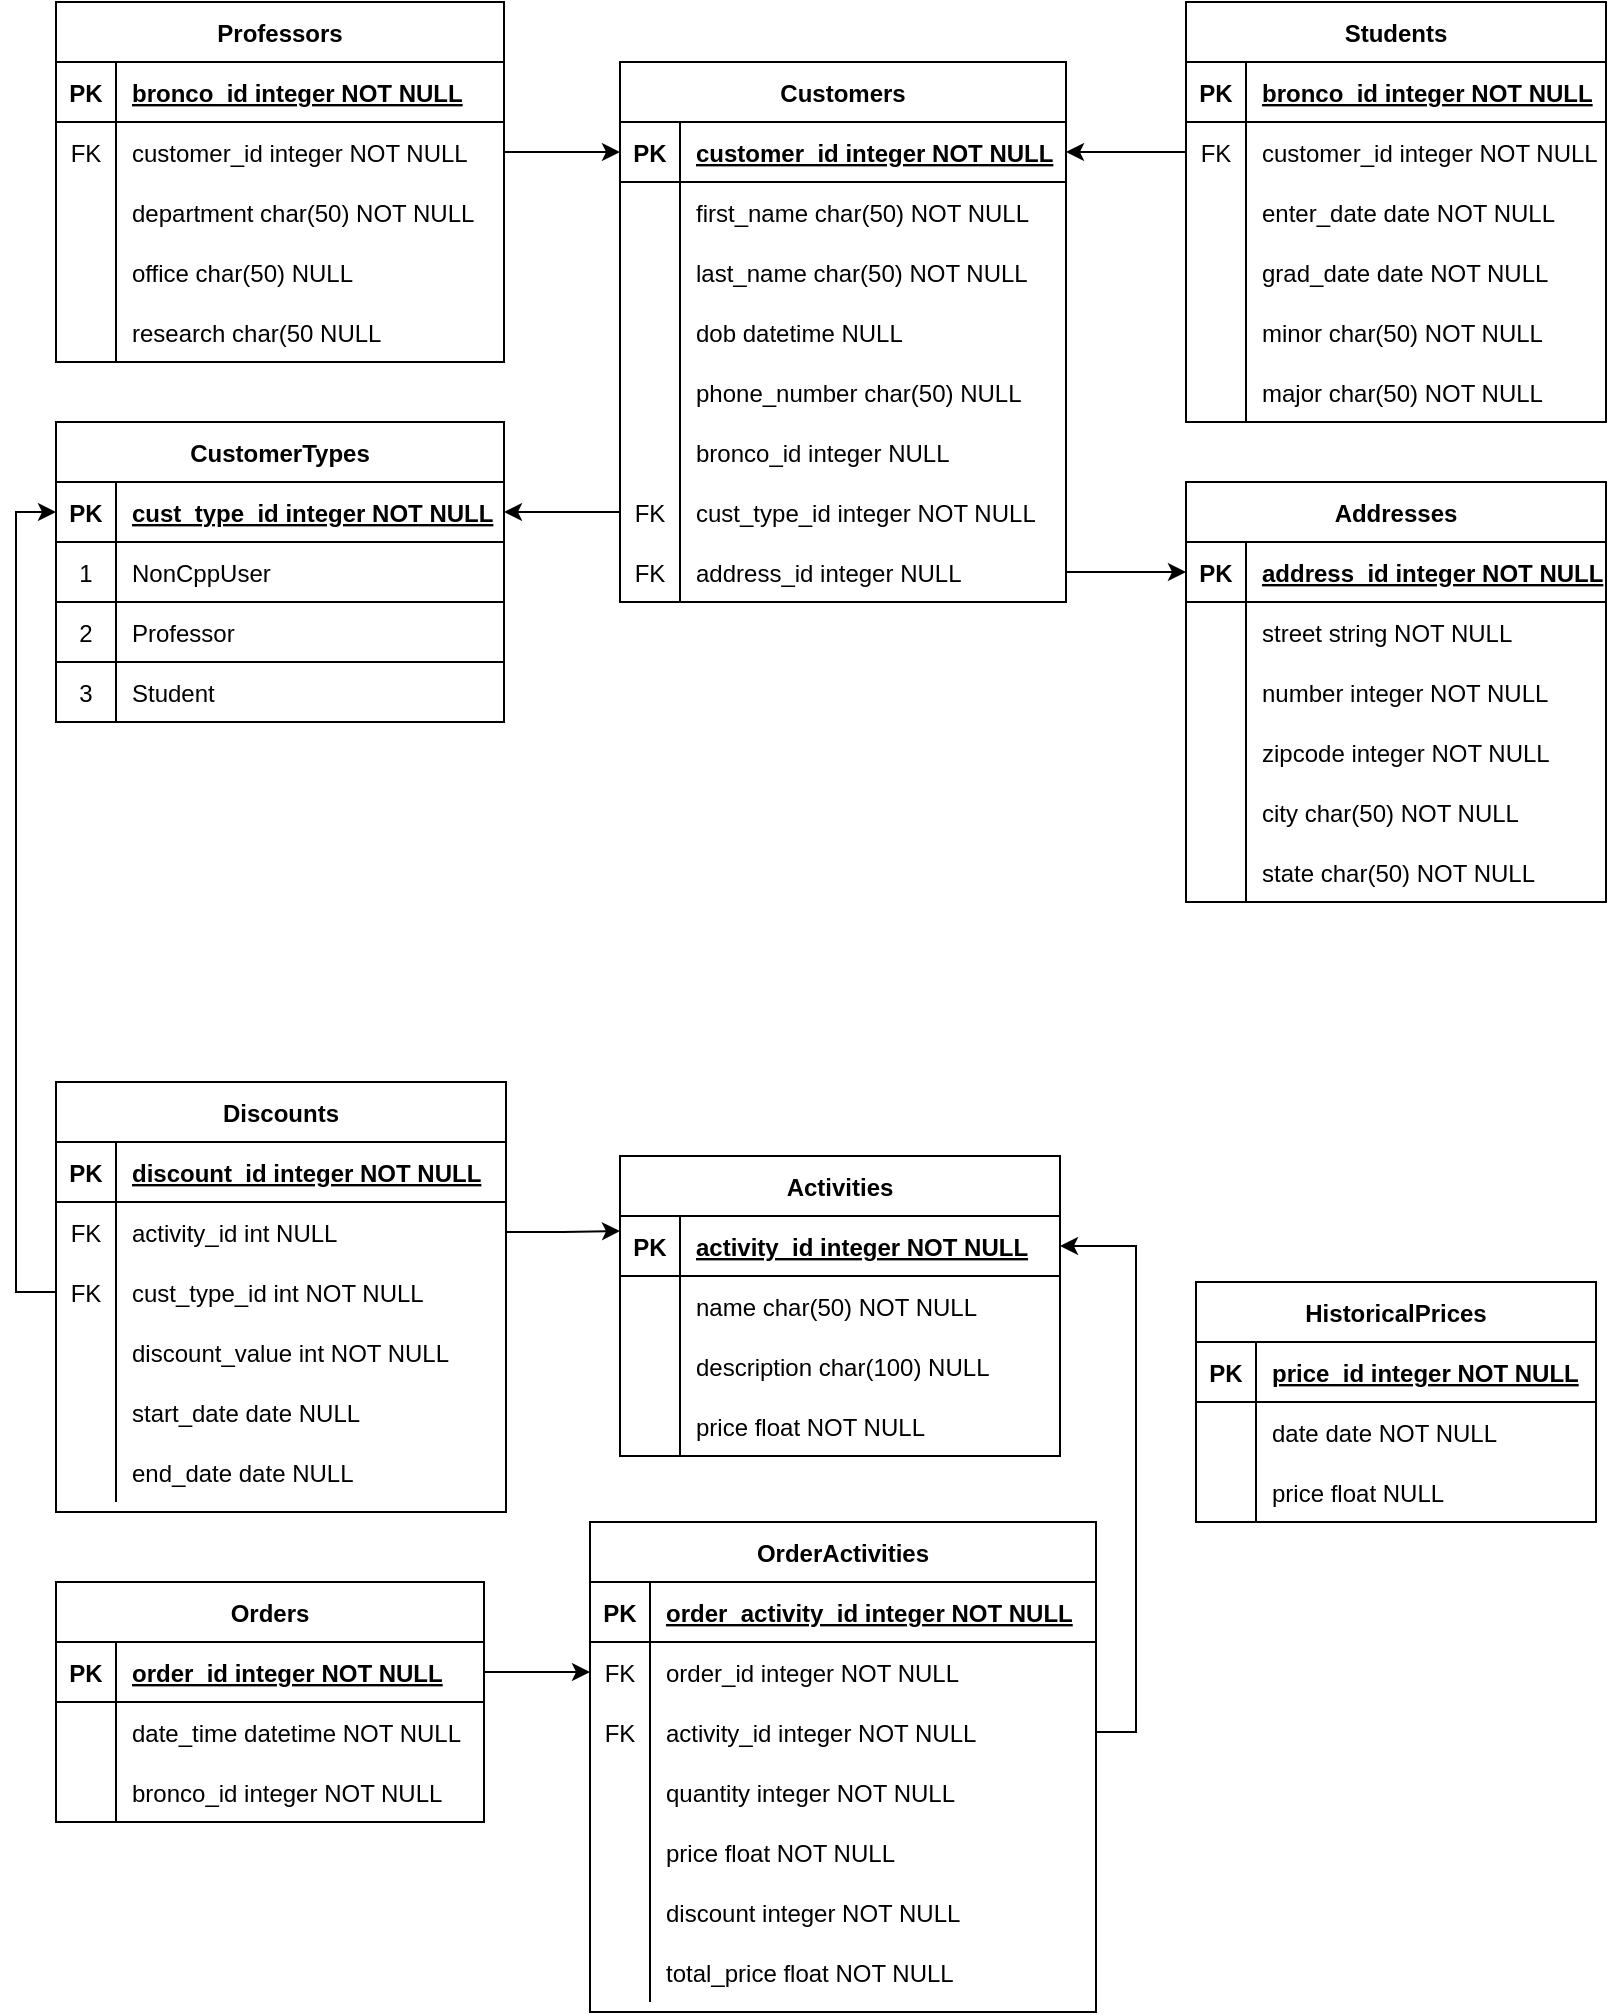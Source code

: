 <mxfile version="20.3.0" type="device"><diagram id="R2lEEEUBdFMjLlhIrx00" name="Page-1"><mxGraphModel dx="946" dy="620" grid="1" gridSize="10" guides="1" tooltips="1" connect="1" arrows="1" fold="1" page="1" pageScale="1" pageWidth="850" pageHeight="1100" math="0" shadow="0" extFonts="Permanent Marker^https://fonts.googleapis.com/css?family=Permanent+Marker"><root><mxCell id="0"/><mxCell id="1" parent="0"/><mxCell id="C-vyLk0tnHw3VtMMgP7b-13" value="CustomerTypes" style="shape=table;startSize=30;container=1;collapsible=1;childLayout=tableLayout;fixedRows=1;rowLines=1;fontStyle=1;align=center;resizeLast=1;left=1;right=1;" parent="1" vertex="1"><mxGeometry x="35" y="230" width="224" height="150" as="geometry"/></mxCell><mxCell id="C-vyLk0tnHw3VtMMgP7b-14" value="" style="shape=partialRectangle;collapsible=0;dropTarget=0;pointerEvents=0;fillColor=none;points=[[0,0.5],[1,0.5]];portConstraint=eastwest;top=0;left=0;right=0;bottom=1;" parent="C-vyLk0tnHw3VtMMgP7b-13" vertex="1"><mxGeometry y="30" width="224" height="30" as="geometry"/></mxCell><mxCell id="C-vyLk0tnHw3VtMMgP7b-15" value="PK" style="shape=partialRectangle;overflow=hidden;connectable=0;fillColor=none;top=0;left=0;bottom=0;right=0;fontStyle=1;" parent="C-vyLk0tnHw3VtMMgP7b-14" vertex="1"><mxGeometry width="30" height="30" as="geometry"><mxRectangle width="30" height="30" as="alternateBounds"/></mxGeometry></mxCell><mxCell id="C-vyLk0tnHw3VtMMgP7b-16" value="cust_type_id integer NOT NULL " style="shape=partialRectangle;overflow=hidden;connectable=0;fillColor=none;top=0;left=0;bottom=0;right=0;align=left;spacingLeft=6;fontStyle=5;" parent="C-vyLk0tnHw3VtMMgP7b-14" vertex="1"><mxGeometry x="30" width="194" height="30" as="geometry"><mxRectangle width="194" height="30" as="alternateBounds"/></mxGeometry></mxCell><mxCell id="C-vyLk0tnHw3VtMMgP7b-17" value="" style="shape=partialRectangle;collapsible=0;dropTarget=0;pointerEvents=0;fillColor=none;points=[[0,0.5],[1,0.5]];portConstraint=eastwest;top=0;left=0;right=0;bottom=0;" parent="C-vyLk0tnHw3VtMMgP7b-13" vertex="1"><mxGeometry y="60" width="224" height="30" as="geometry"/></mxCell><mxCell id="C-vyLk0tnHw3VtMMgP7b-18" value="1" style="shape=partialRectangle;overflow=hidden;connectable=0;fillColor=none;top=0;left=0;bottom=0;right=0;" parent="C-vyLk0tnHw3VtMMgP7b-17" vertex="1"><mxGeometry width="30" height="30" as="geometry"><mxRectangle width="30" height="30" as="alternateBounds"/></mxGeometry></mxCell><mxCell id="C-vyLk0tnHw3VtMMgP7b-19" value="NonCppUser" style="shape=partialRectangle;overflow=hidden;connectable=0;fillColor=none;top=0;left=0;bottom=0;right=0;align=left;spacingLeft=6;" parent="C-vyLk0tnHw3VtMMgP7b-17" vertex="1"><mxGeometry x="30" width="194" height="30" as="geometry"><mxRectangle width="194" height="30" as="alternateBounds"/></mxGeometry></mxCell><mxCell id="C-vyLk0tnHw3VtMMgP7b-20" value="" style="shape=partialRectangle;collapsible=0;dropTarget=0;pointerEvents=0;fillColor=none;points=[[0,0.5],[1,0.5]];portConstraint=eastwest;top=0;left=0;right=0;bottom=0;" parent="C-vyLk0tnHw3VtMMgP7b-13" vertex="1"><mxGeometry y="90" width="224" height="30" as="geometry"/></mxCell><mxCell id="C-vyLk0tnHw3VtMMgP7b-21" value="2" style="shape=partialRectangle;overflow=hidden;connectable=0;fillColor=none;top=0;left=0;bottom=0;right=0;" parent="C-vyLk0tnHw3VtMMgP7b-20" vertex="1"><mxGeometry width="30" height="30" as="geometry"><mxRectangle width="30" height="30" as="alternateBounds"/></mxGeometry></mxCell><mxCell id="C-vyLk0tnHw3VtMMgP7b-22" value="Professor" style="shape=partialRectangle;overflow=hidden;connectable=0;fillColor=none;top=0;left=0;bottom=0;right=0;align=left;spacingLeft=6;" parent="C-vyLk0tnHw3VtMMgP7b-20" vertex="1"><mxGeometry x="30" width="194" height="30" as="geometry"><mxRectangle width="194" height="30" as="alternateBounds"/></mxGeometry></mxCell><mxCell id="w6bR_QU0ohZSLQ1YYZIe-123" value="" style="shape=tableRow;horizontal=0;startSize=0;swimlaneHead=0;swimlaneBody=0;fillColor=none;collapsible=0;dropTarget=0;points=[[0,0.5],[1,0.5]];portConstraint=eastwest;top=0;left=0;right=0;bottom=0;" parent="C-vyLk0tnHw3VtMMgP7b-13" vertex="1"><mxGeometry y="120" width="224" height="30" as="geometry"/></mxCell><mxCell id="w6bR_QU0ohZSLQ1YYZIe-124" value="3" style="shape=partialRectangle;connectable=0;fillColor=none;top=0;left=0;bottom=0;right=0;editable=1;overflow=hidden;" parent="w6bR_QU0ohZSLQ1YYZIe-123" vertex="1"><mxGeometry width="30" height="30" as="geometry"><mxRectangle width="30" height="30" as="alternateBounds"/></mxGeometry></mxCell><mxCell id="w6bR_QU0ohZSLQ1YYZIe-125" value="Student" style="shape=partialRectangle;connectable=0;fillColor=none;top=0;left=0;bottom=0;right=0;align=left;spacingLeft=6;overflow=hidden;" parent="w6bR_QU0ohZSLQ1YYZIe-123" vertex="1"><mxGeometry x="30" width="194" height="30" as="geometry"><mxRectangle width="194" height="30" as="alternateBounds"/></mxGeometry></mxCell><mxCell id="C-vyLk0tnHw3VtMMgP7b-2" value="Addresses" style="shape=table;startSize=30;container=1;collapsible=1;childLayout=tableLayout;fixedRows=1;rowLines=0;fontStyle=1;align=center;resizeLast=1;" parent="1" vertex="1"><mxGeometry x="600" y="260" width="210" height="210" as="geometry"/></mxCell><mxCell id="C-vyLk0tnHw3VtMMgP7b-3" value="" style="shape=partialRectangle;collapsible=0;dropTarget=0;pointerEvents=0;fillColor=none;points=[[0,0.5],[1,0.5]];portConstraint=eastwest;top=0;left=0;right=0;bottom=1;" parent="C-vyLk0tnHw3VtMMgP7b-2" vertex="1"><mxGeometry y="30" width="210" height="30" as="geometry"/></mxCell><mxCell id="C-vyLk0tnHw3VtMMgP7b-4" value="PK" style="shape=partialRectangle;overflow=hidden;connectable=0;fillColor=none;top=0;left=0;bottom=0;right=0;fontStyle=1;" parent="C-vyLk0tnHw3VtMMgP7b-3" vertex="1"><mxGeometry width="30" height="30" as="geometry"><mxRectangle width="30" height="30" as="alternateBounds"/></mxGeometry></mxCell><mxCell id="C-vyLk0tnHw3VtMMgP7b-5" value="address_id integer NOT NULL " style="shape=partialRectangle;overflow=hidden;connectable=0;fillColor=none;top=0;left=0;bottom=0;right=0;align=left;spacingLeft=6;fontStyle=5;" parent="C-vyLk0tnHw3VtMMgP7b-3" vertex="1"><mxGeometry x="30" width="180" height="30" as="geometry"><mxRectangle width="180" height="30" as="alternateBounds"/></mxGeometry></mxCell><mxCell id="C-vyLk0tnHw3VtMMgP7b-6" value="" style="shape=partialRectangle;collapsible=0;dropTarget=0;pointerEvents=0;fillColor=none;points=[[0,0.5],[1,0.5]];portConstraint=eastwest;top=0;left=0;right=0;bottom=0;" parent="C-vyLk0tnHw3VtMMgP7b-2" vertex="1"><mxGeometry y="60" width="210" height="30" as="geometry"/></mxCell><mxCell id="C-vyLk0tnHw3VtMMgP7b-7" value="" style="shape=partialRectangle;overflow=hidden;connectable=0;fillColor=none;top=0;left=0;bottom=0;right=0;" parent="C-vyLk0tnHw3VtMMgP7b-6" vertex="1"><mxGeometry width="30" height="30" as="geometry"><mxRectangle width="30" height="30" as="alternateBounds"/></mxGeometry></mxCell><mxCell id="C-vyLk0tnHw3VtMMgP7b-8" value="street string NOT NULL" style="shape=partialRectangle;overflow=hidden;connectable=0;fillColor=none;top=0;left=0;bottom=0;right=0;align=left;spacingLeft=6;" parent="C-vyLk0tnHw3VtMMgP7b-6" vertex="1"><mxGeometry x="30" width="180" height="30" as="geometry"><mxRectangle width="180" height="30" as="alternateBounds"/></mxGeometry></mxCell><mxCell id="C-vyLk0tnHw3VtMMgP7b-9" value="" style="shape=partialRectangle;collapsible=0;dropTarget=0;pointerEvents=0;fillColor=none;points=[[0,0.5],[1,0.5]];portConstraint=eastwest;top=0;left=0;right=0;bottom=0;" parent="C-vyLk0tnHw3VtMMgP7b-2" vertex="1"><mxGeometry y="90" width="210" height="30" as="geometry"/></mxCell><mxCell id="C-vyLk0tnHw3VtMMgP7b-10" value="" style="shape=partialRectangle;overflow=hidden;connectable=0;fillColor=none;top=0;left=0;bottom=0;right=0;" parent="C-vyLk0tnHw3VtMMgP7b-9" vertex="1"><mxGeometry width="30" height="30" as="geometry"><mxRectangle width="30" height="30" as="alternateBounds"/></mxGeometry></mxCell><mxCell id="C-vyLk0tnHw3VtMMgP7b-11" value="number integer NOT NULL" style="shape=partialRectangle;overflow=hidden;connectable=0;fillColor=none;top=0;left=0;bottom=0;right=0;align=left;spacingLeft=6;" parent="C-vyLk0tnHw3VtMMgP7b-9" vertex="1"><mxGeometry x="30" width="180" height="30" as="geometry"><mxRectangle width="180" height="30" as="alternateBounds"/></mxGeometry></mxCell><mxCell id="w6bR_QU0ohZSLQ1YYZIe-129" value="" style="shape=tableRow;horizontal=0;startSize=0;swimlaneHead=0;swimlaneBody=0;fillColor=none;collapsible=0;dropTarget=0;points=[[0,0.5],[1,0.5]];portConstraint=eastwest;top=0;left=0;right=0;bottom=0;" parent="C-vyLk0tnHw3VtMMgP7b-2" vertex="1"><mxGeometry y="120" width="210" height="30" as="geometry"/></mxCell><mxCell id="w6bR_QU0ohZSLQ1YYZIe-130" value="" style="shape=partialRectangle;connectable=0;fillColor=none;top=0;left=0;bottom=0;right=0;editable=1;overflow=hidden;" parent="w6bR_QU0ohZSLQ1YYZIe-129" vertex="1"><mxGeometry width="30" height="30" as="geometry"><mxRectangle width="30" height="30" as="alternateBounds"/></mxGeometry></mxCell><mxCell id="w6bR_QU0ohZSLQ1YYZIe-131" value="zipcode integer NOT NULL" style="shape=partialRectangle;connectable=0;fillColor=none;top=0;left=0;bottom=0;right=0;align=left;spacingLeft=6;overflow=hidden;" parent="w6bR_QU0ohZSLQ1YYZIe-129" vertex="1"><mxGeometry x="30" width="180" height="30" as="geometry"><mxRectangle width="180" height="30" as="alternateBounds"/></mxGeometry></mxCell><mxCell id="w6bR_QU0ohZSLQ1YYZIe-132" value="" style="shape=tableRow;horizontal=0;startSize=0;swimlaneHead=0;swimlaneBody=0;fillColor=none;collapsible=0;dropTarget=0;points=[[0,0.5],[1,0.5]];portConstraint=eastwest;top=0;left=0;right=0;bottom=0;" parent="C-vyLk0tnHw3VtMMgP7b-2" vertex="1"><mxGeometry y="150" width="210" height="30" as="geometry"/></mxCell><mxCell id="w6bR_QU0ohZSLQ1YYZIe-133" value="" style="shape=partialRectangle;connectable=0;fillColor=none;top=0;left=0;bottom=0;right=0;editable=1;overflow=hidden;" parent="w6bR_QU0ohZSLQ1YYZIe-132" vertex="1"><mxGeometry width="30" height="30" as="geometry"><mxRectangle width="30" height="30" as="alternateBounds"/></mxGeometry></mxCell><mxCell id="w6bR_QU0ohZSLQ1YYZIe-134" value="city char(50) NOT NULL" style="shape=partialRectangle;connectable=0;fillColor=none;top=0;left=0;bottom=0;right=0;align=left;spacingLeft=6;overflow=hidden;" parent="w6bR_QU0ohZSLQ1YYZIe-132" vertex="1"><mxGeometry x="30" width="180" height="30" as="geometry"><mxRectangle width="180" height="30" as="alternateBounds"/></mxGeometry></mxCell><mxCell id="w6bR_QU0ohZSLQ1YYZIe-135" value="" style="shape=tableRow;horizontal=0;startSize=0;swimlaneHead=0;swimlaneBody=0;fillColor=none;collapsible=0;dropTarget=0;points=[[0,0.5],[1,0.5]];portConstraint=eastwest;top=0;left=0;right=0;bottom=0;" parent="C-vyLk0tnHw3VtMMgP7b-2" vertex="1"><mxGeometry y="180" width="210" height="30" as="geometry"/></mxCell><mxCell id="w6bR_QU0ohZSLQ1YYZIe-136" value="" style="shape=partialRectangle;connectable=0;fillColor=none;top=0;left=0;bottom=0;right=0;editable=1;overflow=hidden;" parent="w6bR_QU0ohZSLQ1YYZIe-135" vertex="1"><mxGeometry width="30" height="30" as="geometry"><mxRectangle width="30" height="30" as="alternateBounds"/></mxGeometry></mxCell><mxCell id="w6bR_QU0ohZSLQ1YYZIe-137" value="state char(50) NOT NULL" style="shape=partialRectangle;connectable=0;fillColor=none;top=0;left=0;bottom=0;right=0;align=left;spacingLeft=6;overflow=hidden;" parent="w6bR_QU0ohZSLQ1YYZIe-135" vertex="1"><mxGeometry x="30" width="180" height="30" as="geometry"><mxRectangle width="180" height="30" as="alternateBounds"/></mxGeometry></mxCell><mxCell id="w6bR_QU0ohZSLQ1YYZIe-100" value="Professors" style="shape=table;startSize=30;container=1;collapsible=1;childLayout=tableLayout;fixedRows=1;rowLines=0;fontStyle=1;align=center;resizeLast=1;" parent="1" vertex="1"><mxGeometry x="35" y="20" width="224" height="180" as="geometry"/></mxCell><mxCell id="w6bR_QU0ohZSLQ1YYZIe-101" value="" style="shape=partialRectangle;collapsible=0;dropTarget=0;pointerEvents=0;fillColor=none;points=[[0,0.5],[1,0.5]];portConstraint=eastwest;top=0;left=0;right=0;bottom=1;" parent="w6bR_QU0ohZSLQ1YYZIe-100" vertex="1"><mxGeometry y="30" width="224" height="30" as="geometry"/></mxCell><mxCell id="w6bR_QU0ohZSLQ1YYZIe-102" value="PK" style="shape=partialRectangle;overflow=hidden;connectable=0;fillColor=none;top=0;left=0;bottom=0;right=0;fontStyle=1;" parent="w6bR_QU0ohZSLQ1YYZIe-101" vertex="1"><mxGeometry width="30" height="30" as="geometry"><mxRectangle width="30" height="30" as="alternateBounds"/></mxGeometry></mxCell><mxCell id="w6bR_QU0ohZSLQ1YYZIe-103" value="bronco_id integer NOT NULL " style="shape=partialRectangle;overflow=hidden;connectable=0;fillColor=none;top=0;left=0;bottom=0;right=0;align=left;spacingLeft=6;fontStyle=5;" parent="w6bR_QU0ohZSLQ1YYZIe-101" vertex="1"><mxGeometry x="30" width="194" height="30" as="geometry"><mxRectangle width="194" height="30" as="alternateBounds"/></mxGeometry></mxCell><mxCell id="w6bR_QU0ohZSLQ1YYZIe-148" value="" style="shape=tableRow;horizontal=0;startSize=0;swimlaneHead=0;swimlaneBody=0;fillColor=none;collapsible=0;dropTarget=0;points=[[0,0.5],[1,0.5]];portConstraint=eastwest;top=0;left=0;right=0;bottom=0;" parent="w6bR_QU0ohZSLQ1YYZIe-100" vertex="1"><mxGeometry y="60" width="224" height="30" as="geometry"/></mxCell><mxCell id="w6bR_QU0ohZSLQ1YYZIe-149" value="FK" style="shape=partialRectangle;connectable=0;fillColor=none;top=0;left=0;bottom=0;right=0;editable=1;overflow=hidden;" parent="w6bR_QU0ohZSLQ1YYZIe-148" vertex="1"><mxGeometry width="30" height="30" as="geometry"><mxRectangle width="30" height="30" as="alternateBounds"/></mxGeometry></mxCell><mxCell id="w6bR_QU0ohZSLQ1YYZIe-150" value="customer_id integer NOT NULL" style="shape=partialRectangle;connectable=0;fillColor=none;top=0;left=0;bottom=0;right=0;align=left;spacingLeft=6;overflow=hidden;" parent="w6bR_QU0ohZSLQ1YYZIe-148" vertex="1"><mxGeometry x="30" width="194" height="30" as="geometry"><mxRectangle width="194" height="30" as="alternateBounds"/></mxGeometry></mxCell><mxCell id="w6bR_QU0ohZSLQ1YYZIe-257" value="" style="shape=tableRow;horizontal=0;startSize=0;swimlaneHead=0;swimlaneBody=0;fillColor=none;collapsible=0;dropTarget=0;points=[[0,0.5],[1,0.5]];portConstraint=eastwest;top=0;left=0;right=0;bottom=0;" parent="w6bR_QU0ohZSLQ1YYZIe-100" vertex="1"><mxGeometry y="90" width="224" height="30" as="geometry"/></mxCell><mxCell id="w6bR_QU0ohZSLQ1YYZIe-258" value="" style="shape=partialRectangle;connectable=0;fillColor=none;top=0;left=0;bottom=0;right=0;editable=1;overflow=hidden;" parent="w6bR_QU0ohZSLQ1YYZIe-257" vertex="1"><mxGeometry width="30" height="30" as="geometry"><mxRectangle width="30" height="30" as="alternateBounds"/></mxGeometry></mxCell><mxCell id="w6bR_QU0ohZSLQ1YYZIe-259" value="department char(50) NOT NULL" style="shape=partialRectangle;connectable=0;fillColor=none;top=0;left=0;bottom=0;right=0;align=left;spacingLeft=6;overflow=hidden;" parent="w6bR_QU0ohZSLQ1YYZIe-257" vertex="1"><mxGeometry x="30" width="194" height="30" as="geometry"><mxRectangle width="194" height="30" as="alternateBounds"/></mxGeometry></mxCell><mxCell id="w6bR_QU0ohZSLQ1YYZIe-107" value="" style="shape=partialRectangle;collapsible=0;dropTarget=0;pointerEvents=0;fillColor=none;points=[[0,0.5],[1,0.5]];portConstraint=eastwest;top=0;left=0;right=0;bottom=0;" parent="w6bR_QU0ohZSLQ1YYZIe-100" vertex="1"><mxGeometry y="120" width="224" height="30" as="geometry"/></mxCell><mxCell id="w6bR_QU0ohZSLQ1YYZIe-108" value="" style="shape=partialRectangle;overflow=hidden;connectable=0;fillColor=none;top=0;left=0;bottom=0;right=0;" parent="w6bR_QU0ohZSLQ1YYZIe-107" vertex="1"><mxGeometry width="30" height="30" as="geometry"><mxRectangle width="30" height="30" as="alternateBounds"/></mxGeometry></mxCell><mxCell id="w6bR_QU0ohZSLQ1YYZIe-109" value="office char(50) NULL" style="shape=partialRectangle;overflow=hidden;connectable=0;fillColor=none;top=0;left=0;bottom=0;right=0;align=left;spacingLeft=6;" parent="w6bR_QU0ohZSLQ1YYZIe-107" vertex="1"><mxGeometry x="30" width="194" height="30" as="geometry"><mxRectangle width="194" height="30" as="alternateBounds"/></mxGeometry></mxCell><mxCell id="w6bR_QU0ohZSLQ1YYZIe-139" value="" style="shape=tableRow;horizontal=0;startSize=0;swimlaneHead=0;swimlaneBody=0;fillColor=none;collapsible=0;dropTarget=0;points=[[0,0.5],[1,0.5]];portConstraint=eastwest;top=0;left=0;right=0;bottom=0;" parent="w6bR_QU0ohZSLQ1YYZIe-100" vertex="1"><mxGeometry y="150" width="224" height="30" as="geometry"/></mxCell><mxCell id="w6bR_QU0ohZSLQ1YYZIe-140" value="" style="shape=partialRectangle;connectable=0;fillColor=none;top=0;left=0;bottom=0;right=0;editable=1;overflow=hidden;" parent="w6bR_QU0ohZSLQ1YYZIe-139" vertex="1"><mxGeometry width="30" height="30" as="geometry"><mxRectangle width="30" height="30" as="alternateBounds"/></mxGeometry></mxCell><mxCell id="w6bR_QU0ohZSLQ1YYZIe-141" value="research char(50 NULL" style="shape=partialRectangle;connectable=0;fillColor=none;top=0;left=0;bottom=0;right=0;align=left;spacingLeft=6;overflow=hidden;" parent="w6bR_QU0ohZSLQ1YYZIe-139" vertex="1"><mxGeometry x="30" width="194" height="30" as="geometry"><mxRectangle width="194" height="30" as="alternateBounds"/></mxGeometry></mxCell><mxCell id="w6bR_QU0ohZSLQ1YYZIe-48" value="Students" style="shape=table;startSize=30;container=1;collapsible=1;childLayout=tableLayout;fixedRows=1;rowLines=0;fontStyle=1;align=center;resizeLast=1;" parent="1" vertex="1"><mxGeometry x="600" y="20" width="210" height="210" as="geometry"/></mxCell><mxCell id="w6bR_QU0ohZSLQ1YYZIe-49" value="" style="shape=partialRectangle;collapsible=0;dropTarget=0;pointerEvents=0;fillColor=none;points=[[0,0.5],[1,0.5]];portConstraint=eastwest;top=0;left=0;right=0;bottom=1;" parent="w6bR_QU0ohZSLQ1YYZIe-48" vertex="1"><mxGeometry y="30" width="210" height="30" as="geometry"/></mxCell><mxCell id="w6bR_QU0ohZSLQ1YYZIe-50" value="PK" style="shape=partialRectangle;overflow=hidden;connectable=0;fillColor=none;top=0;left=0;bottom=0;right=0;fontStyle=1;" parent="w6bR_QU0ohZSLQ1YYZIe-49" vertex="1"><mxGeometry width="30" height="30" as="geometry"><mxRectangle width="30" height="30" as="alternateBounds"/></mxGeometry></mxCell><mxCell id="w6bR_QU0ohZSLQ1YYZIe-51" value="bronco_id integer NOT NULL " style="shape=partialRectangle;overflow=hidden;connectable=0;fillColor=none;top=0;left=0;bottom=0;right=0;align=left;spacingLeft=6;fontStyle=5;" parent="w6bR_QU0ohZSLQ1YYZIe-49" vertex="1"><mxGeometry x="30" width="180" height="30" as="geometry"><mxRectangle width="180" height="30" as="alternateBounds"/></mxGeometry></mxCell><mxCell id="w6bR_QU0ohZSLQ1YYZIe-151" value="" style="shape=tableRow;horizontal=0;startSize=0;swimlaneHead=0;swimlaneBody=0;fillColor=none;collapsible=0;dropTarget=0;points=[[0,0.5],[1,0.5]];portConstraint=eastwest;top=0;left=0;right=0;bottom=0;" parent="w6bR_QU0ohZSLQ1YYZIe-48" vertex="1"><mxGeometry y="60" width="210" height="30" as="geometry"/></mxCell><mxCell id="w6bR_QU0ohZSLQ1YYZIe-152" value="FK" style="shape=partialRectangle;connectable=0;fillColor=none;top=0;left=0;bottom=0;right=0;editable=1;overflow=hidden;" parent="w6bR_QU0ohZSLQ1YYZIe-151" vertex="1"><mxGeometry width="30" height="30" as="geometry"><mxRectangle width="30" height="30" as="alternateBounds"/></mxGeometry></mxCell><mxCell id="w6bR_QU0ohZSLQ1YYZIe-153" value="customer_id integer NOT NULL" style="shape=partialRectangle;connectable=0;fillColor=none;top=0;left=0;bottom=0;right=0;align=left;spacingLeft=6;overflow=hidden;" parent="w6bR_QU0ohZSLQ1YYZIe-151" vertex="1"><mxGeometry x="30" width="180" height="30" as="geometry"><mxRectangle width="180" height="30" as="alternateBounds"/></mxGeometry></mxCell><mxCell id="w6bR_QU0ohZSLQ1YYZIe-52" value="" style="shape=partialRectangle;collapsible=0;dropTarget=0;pointerEvents=0;fillColor=none;points=[[0,0.5],[1,0.5]];portConstraint=eastwest;top=0;left=0;right=0;bottom=0;" parent="w6bR_QU0ohZSLQ1YYZIe-48" vertex="1"><mxGeometry y="90" width="210" height="30" as="geometry"/></mxCell><mxCell id="w6bR_QU0ohZSLQ1YYZIe-53" value="" style="shape=partialRectangle;overflow=hidden;connectable=0;fillColor=none;top=0;left=0;bottom=0;right=0;" parent="w6bR_QU0ohZSLQ1YYZIe-52" vertex="1"><mxGeometry width="30" height="30" as="geometry"><mxRectangle width="30" height="30" as="alternateBounds"/></mxGeometry></mxCell><mxCell id="w6bR_QU0ohZSLQ1YYZIe-54" value="enter_date date NOT NULL" style="shape=partialRectangle;overflow=hidden;connectable=0;fillColor=none;top=0;left=0;bottom=0;right=0;align=left;spacingLeft=6;" parent="w6bR_QU0ohZSLQ1YYZIe-52" vertex="1"><mxGeometry x="30" width="180" height="30" as="geometry"><mxRectangle width="180" height="30" as="alternateBounds"/></mxGeometry></mxCell><mxCell id="w6bR_QU0ohZSLQ1YYZIe-55" value="" style="shape=partialRectangle;collapsible=0;dropTarget=0;pointerEvents=0;fillColor=none;points=[[0,0.5],[1,0.5]];portConstraint=eastwest;top=0;left=0;right=0;bottom=0;" parent="w6bR_QU0ohZSLQ1YYZIe-48" vertex="1"><mxGeometry y="120" width="210" height="30" as="geometry"/></mxCell><mxCell id="w6bR_QU0ohZSLQ1YYZIe-56" value="" style="shape=partialRectangle;overflow=hidden;connectable=0;fillColor=none;top=0;left=0;bottom=0;right=0;" parent="w6bR_QU0ohZSLQ1YYZIe-55" vertex="1"><mxGeometry width="30" height="30" as="geometry"><mxRectangle width="30" height="30" as="alternateBounds"/></mxGeometry></mxCell><mxCell id="w6bR_QU0ohZSLQ1YYZIe-57" value="grad_date date NOT NULL" style="shape=partialRectangle;overflow=hidden;connectable=0;fillColor=none;top=0;left=0;bottom=0;right=0;align=left;spacingLeft=6;" parent="w6bR_QU0ohZSLQ1YYZIe-55" vertex="1"><mxGeometry x="30" width="180" height="30" as="geometry"><mxRectangle width="180" height="30" as="alternateBounds"/></mxGeometry></mxCell><mxCell id="w6bR_QU0ohZSLQ1YYZIe-142" value="" style="shape=tableRow;horizontal=0;startSize=0;swimlaneHead=0;swimlaneBody=0;fillColor=none;collapsible=0;dropTarget=0;points=[[0,0.5],[1,0.5]];portConstraint=eastwest;top=0;left=0;right=0;bottom=0;" parent="w6bR_QU0ohZSLQ1YYZIe-48" vertex="1"><mxGeometry y="150" width="210" height="30" as="geometry"/></mxCell><mxCell id="w6bR_QU0ohZSLQ1YYZIe-143" value="" style="shape=partialRectangle;connectable=0;fillColor=none;top=0;left=0;bottom=0;right=0;editable=1;overflow=hidden;" parent="w6bR_QU0ohZSLQ1YYZIe-142" vertex="1"><mxGeometry width="30" height="30" as="geometry"><mxRectangle width="30" height="30" as="alternateBounds"/></mxGeometry></mxCell><mxCell id="w6bR_QU0ohZSLQ1YYZIe-144" value="minor char(50) NOT NULL" style="shape=partialRectangle;connectable=0;fillColor=none;top=0;left=0;bottom=0;right=0;align=left;spacingLeft=6;overflow=hidden;" parent="w6bR_QU0ohZSLQ1YYZIe-142" vertex="1"><mxGeometry x="30" width="180" height="30" as="geometry"><mxRectangle width="180" height="30" as="alternateBounds"/></mxGeometry></mxCell><mxCell id="w6bR_QU0ohZSLQ1YYZIe-145" value="" style="shape=tableRow;horizontal=0;startSize=0;swimlaneHead=0;swimlaneBody=0;fillColor=none;collapsible=0;dropTarget=0;points=[[0,0.5],[1,0.5]];portConstraint=eastwest;top=0;left=0;right=0;bottom=0;" parent="w6bR_QU0ohZSLQ1YYZIe-48" vertex="1"><mxGeometry y="180" width="210" height="30" as="geometry"/></mxCell><mxCell id="w6bR_QU0ohZSLQ1YYZIe-146" value="" style="shape=partialRectangle;connectable=0;fillColor=none;top=0;left=0;bottom=0;right=0;editable=1;overflow=hidden;" parent="w6bR_QU0ohZSLQ1YYZIe-145" vertex="1"><mxGeometry width="30" height="30" as="geometry"><mxRectangle width="30" height="30" as="alternateBounds"/></mxGeometry></mxCell><mxCell id="w6bR_QU0ohZSLQ1YYZIe-147" value="major char(50) NOT NULL" style="shape=partialRectangle;connectable=0;fillColor=none;top=0;left=0;bottom=0;right=0;align=left;spacingLeft=6;overflow=hidden;" parent="w6bR_QU0ohZSLQ1YYZIe-145" vertex="1"><mxGeometry x="30" width="180" height="30" as="geometry"><mxRectangle width="180" height="30" as="alternateBounds"/></mxGeometry></mxCell><mxCell id="C-vyLk0tnHw3VtMMgP7b-23" value="Customers" style="shape=table;startSize=30;container=1;collapsible=1;childLayout=tableLayout;fixedRows=1;rowLines=0;fontStyle=1;align=center;resizeLast=1;swimlaneLine=1;horizontal=1;strokeColor=default;" parent="1" vertex="1"><mxGeometry x="317" y="50" width="223" height="270" as="geometry"/></mxCell><mxCell id="C-vyLk0tnHw3VtMMgP7b-24" value="" style="shape=partialRectangle;collapsible=0;dropTarget=0;pointerEvents=0;fillColor=none;points=[[0,0.5],[1,0.5]];portConstraint=eastwest;top=0;left=0;right=0;bottom=1;" parent="C-vyLk0tnHw3VtMMgP7b-23" vertex="1"><mxGeometry y="30" width="223" height="30" as="geometry"/></mxCell><mxCell id="C-vyLk0tnHw3VtMMgP7b-25" value="PK" style="shape=partialRectangle;overflow=hidden;connectable=0;fillColor=none;top=0;left=0;bottom=0;right=0;fontStyle=1;" parent="C-vyLk0tnHw3VtMMgP7b-24" vertex="1"><mxGeometry width="30" height="30" as="geometry"><mxRectangle width="30" height="30" as="alternateBounds"/></mxGeometry></mxCell><mxCell id="C-vyLk0tnHw3VtMMgP7b-26" value="customer_id integer NOT NULL " style="shape=partialRectangle;overflow=hidden;connectable=0;fillColor=none;top=0;left=0;bottom=0;right=0;align=left;spacingLeft=6;fontStyle=5;" parent="C-vyLk0tnHw3VtMMgP7b-24" vertex="1"><mxGeometry x="30" width="193" height="30" as="geometry"><mxRectangle width="193" height="30" as="alternateBounds"/></mxGeometry></mxCell><mxCell id="C-vyLk0tnHw3VtMMgP7b-27" value="" style="shape=partialRectangle;collapsible=0;dropTarget=0;pointerEvents=0;fillColor=none;points=[[0,0.5],[1,0.5]];portConstraint=eastwest;top=0;left=0;right=0;bottom=0;" parent="C-vyLk0tnHw3VtMMgP7b-23" vertex="1"><mxGeometry y="60" width="223" height="30" as="geometry"/></mxCell><mxCell id="C-vyLk0tnHw3VtMMgP7b-28" value="" style="shape=partialRectangle;overflow=hidden;connectable=0;fillColor=none;top=0;left=0;bottom=0;right=0;" parent="C-vyLk0tnHw3VtMMgP7b-27" vertex="1"><mxGeometry width="30" height="30" as="geometry"><mxRectangle width="30" height="30" as="alternateBounds"/></mxGeometry></mxCell><mxCell id="C-vyLk0tnHw3VtMMgP7b-29" value="first_name char(50) NOT NULL" style="shape=partialRectangle;overflow=hidden;connectable=0;fillColor=none;top=0;left=0;bottom=0;right=0;align=left;spacingLeft=6;" parent="C-vyLk0tnHw3VtMMgP7b-27" vertex="1"><mxGeometry x="30" width="193" height="30" as="geometry"><mxRectangle width="193" height="30" as="alternateBounds"/></mxGeometry></mxCell><mxCell id="w6bR_QU0ohZSLQ1YYZIe-154" value="" style="shape=tableRow;horizontal=0;startSize=0;swimlaneHead=0;swimlaneBody=0;fillColor=none;collapsible=0;dropTarget=0;points=[[0,0.5],[1,0.5]];portConstraint=eastwest;top=0;left=0;right=0;bottom=0;" parent="C-vyLk0tnHw3VtMMgP7b-23" vertex="1"><mxGeometry y="90" width="223" height="30" as="geometry"/></mxCell><mxCell id="w6bR_QU0ohZSLQ1YYZIe-155" value="" style="shape=partialRectangle;connectable=0;fillColor=none;top=0;left=0;bottom=0;right=0;editable=1;overflow=hidden;" parent="w6bR_QU0ohZSLQ1YYZIe-154" vertex="1"><mxGeometry width="30" height="30" as="geometry"><mxRectangle width="30" height="30" as="alternateBounds"/></mxGeometry></mxCell><mxCell id="w6bR_QU0ohZSLQ1YYZIe-156" value="last_name char(50) NOT NULL" style="shape=partialRectangle;connectable=0;fillColor=none;top=0;left=0;bottom=0;right=0;align=left;spacingLeft=6;overflow=hidden;" parent="w6bR_QU0ohZSLQ1YYZIe-154" vertex="1"><mxGeometry x="30" width="193" height="30" as="geometry"><mxRectangle width="193" height="30" as="alternateBounds"/></mxGeometry></mxCell><mxCell id="w6bR_QU0ohZSLQ1YYZIe-157" value="" style="shape=tableRow;horizontal=0;startSize=0;swimlaneHead=0;swimlaneBody=0;fillColor=none;collapsible=0;dropTarget=0;points=[[0,0.5],[1,0.5]];portConstraint=eastwest;top=0;left=0;right=0;bottom=0;" parent="C-vyLk0tnHw3VtMMgP7b-23" vertex="1"><mxGeometry y="120" width="223" height="30" as="geometry"/></mxCell><mxCell id="w6bR_QU0ohZSLQ1YYZIe-158" value="" style="shape=partialRectangle;connectable=0;fillColor=none;top=0;left=0;bottom=0;right=0;editable=1;overflow=hidden;" parent="w6bR_QU0ohZSLQ1YYZIe-157" vertex="1"><mxGeometry width="30" height="30" as="geometry"><mxRectangle width="30" height="30" as="alternateBounds"/></mxGeometry></mxCell><mxCell id="w6bR_QU0ohZSLQ1YYZIe-159" value="dob datetime NULL" style="shape=partialRectangle;connectable=0;fillColor=none;top=0;left=0;bottom=0;right=0;align=left;spacingLeft=6;overflow=hidden;" parent="w6bR_QU0ohZSLQ1YYZIe-157" vertex="1"><mxGeometry x="30" width="193" height="30" as="geometry"><mxRectangle width="193" height="30" as="alternateBounds"/></mxGeometry></mxCell><mxCell id="w6bR_QU0ohZSLQ1YYZIe-160" value="" style="shape=tableRow;horizontal=0;startSize=0;swimlaneHead=0;swimlaneBody=0;fillColor=none;collapsible=0;dropTarget=0;points=[[0,0.5],[1,0.5]];portConstraint=eastwest;top=0;left=0;right=0;bottom=0;" parent="C-vyLk0tnHw3VtMMgP7b-23" vertex="1"><mxGeometry y="150" width="223" height="30" as="geometry"/></mxCell><mxCell id="w6bR_QU0ohZSLQ1YYZIe-161" value="" style="shape=partialRectangle;connectable=0;fillColor=none;top=0;left=0;bottom=0;right=0;editable=1;overflow=hidden;" parent="w6bR_QU0ohZSLQ1YYZIe-160" vertex="1"><mxGeometry width="30" height="30" as="geometry"><mxRectangle width="30" height="30" as="alternateBounds"/></mxGeometry></mxCell><mxCell id="w6bR_QU0ohZSLQ1YYZIe-162" value="phone_number char(50) NULL" style="shape=partialRectangle;connectable=0;fillColor=none;top=0;left=0;bottom=0;right=0;align=left;spacingLeft=6;overflow=hidden;" parent="w6bR_QU0ohZSLQ1YYZIe-160" vertex="1"><mxGeometry x="30" width="193" height="30" as="geometry"><mxRectangle width="193" height="30" as="alternateBounds"/></mxGeometry></mxCell><mxCell id="w6bR_QU0ohZSLQ1YYZIe-166" value="" style="shape=tableRow;horizontal=0;startSize=0;swimlaneHead=0;swimlaneBody=0;fillColor=none;collapsible=0;dropTarget=0;points=[[0,0.5],[1,0.5]];portConstraint=eastwest;top=0;left=0;right=0;bottom=0;" parent="C-vyLk0tnHw3VtMMgP7b-23" vertex="1"><mxGeometry y="180" width="223" height="30" as="geometry"/></mxCell><mxCell id="w6bR_QU0ohZSLQ1YYZIe-167" value="" style="shape=partialRectangle;connectable=0;fillColor=none;top=0;left=0;bottom=0;right=0;editable=1;overflow=hidden;" parent="w6bR_QU0ohZSLQ1YYZIe-166" vertex="1"><mxGeometry width="30" height="30" as="geometry"><mxRectangle width="30" height="30" as="alternateBounds"/></mxGeometry></mxCell><mxCell id="w6bR_QU0ohZSLQ1YYZIe-168" value="bronco_id integer NULL" style="shape=partialRectangle;connectable=0;fillColor=none;top=0;left=0;bottom=0;right=0;align=left;spacingLeft=6;overflow=hidden;" parent="w6bR_QU0ohZSLQ1YYZIe-166" vertex="1"><mxGeometry x="30" width="193" height="30" as="geometry"><mxRectangle width="193" height="30" as="alternateBounds"/></mxGeometry></mxCell><mxCell id="w6bR_QU0ohZSLQ1YYZIe-169" value="" style="shape=tableRow;horizontal=0;startSize=0;swimlaneHead=0;swimlaneBody=0;fillColor=none;collapsible=0;dropTarget=0;points=[[0,0.5],[1,0.5]];portConstraint=eastwest;top=0;left=0;right=0;bottom=0;" parent="C-vyLk0tnHw3VtMMgP7b-23" vertex="1"><mxGeometry y="210" width="223" height="30" as="geometry"/></mxCell><mxCell id="w6bR_QU0ohZSLQ1YYZIe-170" value="FK" style="shape=partialRectangle;connectable=0;fillColor=none;top=0;left=0;bottom=0;right=0;editable=1;overflow=hidden;" parent="w6bR_QU0ohZSLQ1YYZIe-169" vertex="1"><mxGeometry width="30" height="30" as="geometry"><mxRectangle width="30" height="30" as="alternateBounds"/></mxGeometry></mxCell><mxCell id="w6bR_QU0ohZSLQ1YYZIe-171" value="cust_type_id integer NOT NULL" style="shape=partialRectangle;connectable=0;fillColor=none;top=0;left=0;bottom=0;right=0;align=left;spacingLeft=6;overflow=hidden;" parent="w6bR_QU0ohZSLQ1YYZIe-169" vertex="1"><mxGeometry x="30" width="193" height="30" as="geometry"><mxRectangle width="193" height="30" as="alternateBounds"/></mxGeometry></mxCell><mxCell id="w6bR_QU0ohZSLQ1YYZIe-163" value="" style="shape=tableRow;horizontal=0;startSize=0;swimlaneHead=0;swimlaneBody=0;fillColor=none;collapsible=0;dropTarget=0;points=[[0,0.5],[1,0.5]];portConstraint=eastwest;top=0;left=0;right=0;bottom=0;" parent="C-vyLk0tnHw3VtMMgP7b-23" vertex="1"><mxGeometry y="240" width="223" height="30" as="geometry"/></mxCell><mxCell id="w6bR_QU0ohZSLQ1YYZIe-164" value="FK" style="shape=partialRectangle;connectable=0;fillColor=none;top=0;left=0;bottom=0;right=0;editable=1;overflow=hidden;" parent="w6bR_QU0ohZSLQ1YYZIe-163" vertex="1"><mxGeometry width="30" height="30" as="geometry"><mxRectangle width="30" height="30" as="alternateBounds"/></mxGeometry></mxCell><mxCell id="w6bR_QU0ohZSLQ1YYZIe-165" value="address_id integer NULL" style="shape=partialRectangle;connectable=0;fillColor=none;top=0;left=0;bottom=0;right=0;align=left;spacingLeft=6;overflow=hidden;" parent="w6bR_QU0ohZSLQ1YYZIe-163" vertex="1"><mxGeometry x="30" width="193" height="30" as="geometry"><mxRectangle width="193" height="30" as="alternateBounds"/></mxGeometry></mxCell><mxCell id="w6bR_QU0ohZSLQ1YYZIe-172" value="Discounts" style="shape=table;startSize=30;container=1;collapsible=1;childLayout=tableLayout;fixedRows=1;rowLines=0;fontStyle=1;align=center;resizeLast=1;" parent="1" vertex="1"><mxGeometry x="35" y="560" width="225" height="215" as="geometry"/></mxCell><mxCell id="w6bR_QU0ohZSLQ1YYZIe-173" value="" style="shape=tableRow;horizontal=0;startSize=0;swimlaneHead=0;swimlaneBody=0;fillColor=none;collapsible=0;dropTarget=0;points=[[0,0.5],[1,0.5]];portConstraint=eastwest;top=0;left=0;right=0;bottom=1;" parent="w6bR_QU0ohZSLQ1YYZIe-172" vertex="1"><mxGeometry y="30" width="225" height="30" as="geometry"/></mxCell><mxCell id="w6bR_QU0ohZSLQ1YYZIe-174" value="PK" style="shape=partialRectangle;connectable=0;fillColor=none;top=0;left=0;bottom=0;right=0;fontStyle=1;overflow=hidden;" parent="w6bR_QU0ohZSLQ1YYZIe-173" vertex="1"><mxGeometry width="30" height="30" as="geometry"><mxRectangle width="30" height="30" as="alternateBounds"/></mxGeometry></mxCell><mxCell id="w6bR_QU0ohZSLQ1YYZIe-175" value="discount_id integer NOT NULL" style="shape=partialRectangle;connectable=0;fillColor=none;top=0;left=0;bottom=0;right=0;align=left;spacingLeft=6;fontStyle=5;overflow=hidden;" parent="w6bR_QU0ohZSLQ1YYZIe-173" vertex="1"><mxGeometry x="30" width="195" height="30" as="geometry"><mxRectangle width="195" height="30" as="alternateBounds"/></mxGeometry></mxCell><mxCell id="w6bR_QU0ohZSLQ1YYZIe-182" value="" style="shape=tableRow;horizontal=0;startSize=0;swimlaneHead=0;swimlaneBody=0;fillColor=none;collapsible=0;dropTarget=0;points=[[0,0.5],[1,0.5]];portConstraint=eastwest;top=0;left=0;right=0;bottom=0;" parent="w6bR_QU0ohZSLQ1YYZIe-172" vertex="1"><mxGeometry y="60" width="225" height="30" as="geometry"/></mxCell><mxCell id="w6bR_QU0ohZSLQ1YYZIe-183" value="FK" style="shape=partialRectangle;connectable=0;fillColor=none;top=0;left=0;bottom=0;right=0;editable=1;overflow=hidden;" parent="w6bR_QU0ohZSLQ1YYZIe-182" vertex="1"><mxGeometry width="30" height="30" as="geometry"><mxRectangle width="30" height="30" as="alternateBounds"/></mxGeometry></mxCell><mxCell id="w6bR_QU0ohZSLQ1YYZIe-184" value="activity_id int NULL" style="shape=partialRectangle;connectable=0;fillColor=none;top=0;left=0;bottom=0;right=0;align=left;spacingLeft=6;overflow=hidden;" parent="w6bR_QU0ohZSLQ1YYZIe-182" vertex="1"><mxGeometry x="30" width="195" height="30" as="geometry"><mxRectangle width="195" height="30" as="alternateBounds"/></mxGeometry></mxCell><mxCell id="w6bR_QU0ohZSLQ1YYZIe-176" value="" style="shape=tableRow;horizontal=0;startSize=0;swimlaneHead=0;swimlaneBody=0;fillColor=none;collapsible=0;dropTarget=0;points=[[0,0.5],[1,0.5]];portConstraint=eastwest;top=0;left=0;right=0;bottom=0;" parent="w6bR_QU0ohZSLQ1YYZIe-172" vertex="1"><mxGeometry y="90" width="225" height="30" as="geometry"/></mxCell><mxCell id="w6bR_QU0ohZSLQ1YYZIe-177" value="FK" style="shape=partialRectangle;connectable=0;fillColor=none;top=0;left=0;bottom=0;right=0;editable=1;overflow=hidden;" parent="w6bR_QU0ohZSLQ1YYZIe-176" vertex="1"><mxGeometry width="30" height="30" as="geometry"><mxRectangle width="30" height="30" as="alternateBounds"/></mxGeometry></mxCell><mxCell id="w6bR_QU0ohZSLQ1YYZIe-178" value="cust_type_id int NOT NULL" style="shape=partialRectangle;connectable=0;fillColor=none;top=0;left=0;bottom=0;right=0;align=left;spacingLeft=6;overflow=hidden;" parent="w6bR_QU0ohZSLQ1YYZIe-176" vertex="1"><mxGeometry x="30" width="195" height="30" as="geometry"><mxRectangle width="195" height="30" as="alternateBounds"/></mxGeometry></mxCell><mxCell id="w6bR_QU0ohZSLQ1YYZIe-179" value="" style="shape=tableRow;horizontal=0;startSize=0;swimlaneHead=0;swimlaneBody=0;fillColor=none;collapsible=0;dropTarget=0;points=[[0,0.5],[1,0.5]];portConstraint=eastwest;top=0;left=0;right=0;bottom=0;" parent="w6bR_QU0ohZSLQ1YYZIe-172" vertex="1"><mxGeometry y="120" width="225" height="30" as="geometry"/></mxCell><mxCell id="w6bR_QU0ohZSLQ1YYZIe-180" value="" style="shape=partialRectangle;connectable=0;fillColor=none;top=0;left=0;bottom=0;right=0;editable=1;overflow=hidden;" parent="w6bR_QU0ohZSLQ1YYZIe-179" vertex="1"><mxGeometry width="30" height="30" as="geometry"><mxRectangle width="30" height="30" as="alternateBounds"/></mxGeometry></mxCell><mxCell id="w6bR_QU0ohZSLQ1YYZIe-181" value="discount_value int NOT NULL" style="shape=partialRectangle;connectable=0;fillColor=none;top=0;left=0;bottom=0;right=0;align=left;spacingLeft=6;overflow=hidden;" parent="w6bR_QU0ohZSLQ1YYZIe-179" vertex="1"><mxGeometry x="30" width="195" height="30" as="geometry"><mxRectangle width="195" height="30" as="alternateBounds"/></mxGeometry></mxCell><mxCell id="w6bR_QU0ohZSLQ1YYZIe-185" value="" style="shape=tableRow;horizontal=0;startSize=0;swimlaneHead=0;swimlaneBody=0;fillColor=none;collapsible=0;dropTarget=0;points=[[0,0.5],[1,0.5]];portConstraint=eastwest;top=0;left=0;right=0;bottom=0;" parent="w6bR_QU0ohZSLQ1YYZIe-172" vertex="1"><mxGeometry y="150" width="225" height="30" as="geometry"/></mxCell><mxCell id="w6bR_QU0ohZSLQ1YYZIe-186" value="" style="shape=partialRectangle;connectable=0;fillColor=none;top=0;left=0;bottom=0;right=0;editable=1;overflow=hidden;" parent="w6bR_QU0ohZSLQ1YYZIe-185" vertex="1"><mxGeometry width="30" height="30" as="geometry"><mxRectangle width="30" height="30" as="alternateBounds"/></mxGeometry></mxCell><mxCell id="w6bR_QU0ohZSLQ1YYZIe-187" value="start_date date NULL" style="shape=partialRectangle;connectable=0;fillColor=none;top=0;left=0;bottom=0;right=0;align=left;spacingLeft=6;overflow=hidden;" parent="w6bR_QU0ohZSLQ1YYZIe-185" vertex="1"><mxGeometry x="30" width="195" height="30" as="geometry"><mxRectangle width="195" height="30" as="alternateBounds"/></mxGeometry></mxCell><mxCell id="w6bR_QU0ohZSLQ1YYZIe-188" value="" style="shape=tableRow;horizontal=0;startSize=0;swimlaneHead=0;swimlaneBody=0;fillColor=none;collapsible=0;dropTarget=0;points=[[0,0.5],[1,0.5]];portConstraint=eastwest;top=0;left=0;right=0;bottom=0;" parent="w6bR_QU0ohZSLQ1YYZIe-172" vertex="1"><mxGeometry y="180" width="225" height="30" as="geometry"/></mxCell><mxCell id="w6bR_QU0ohZSLQ1YYZIe-189" value="" style="shape=partialRectangle;connectable=0;fillColor=none;top=0;left=0;bottom=0;right=0;editable=1;overflow=hidden;" parent="w6bR_QU0ohZSLQ1YYZIe-188" vertex="1"><mxGeometry width="30" height="30" as="geometry"><mxRectangle width="30" height="30" as="alternateBounds"/></mxGeometry></mxCell><mxCell id="w6bR_QU0ohZSLQ1YYZIe-190" value="end_date date NULL" style="shape=partialRectangle;connectable=0;fillColor=none;top=0;left=0;bottom=0;right=0;align=left;spacingLeft=6;overflow=hidden;" parent="w6bR_QU0ohZSLQ1YYZIe-188" vertex="1"><mxGeometry x="30" width="195" height="30" as="geometry"><mxRectangle width="195" height="30" as="alternateBounds"/></mxGeometry></mxCell><mxCell id="w6bR_QU0ohZSLQ1YYZIe-191" value="Activities" style="shape=table;startSize=30;container=1;collapsible=1;childLayout=tableLayout;fixedRows=1;rowLines=0;fontStyle=1;align=center;resizeLast=1;" parent="1" vertex="1"><mxGeometry x="317" y="597" width="220" height="150" as="geometry"/></mxCell><mxCell id="w6bR_QU0ohZSLQ1YYZIe-192" value="" style="shape=tableRow;horizontal=0;startSize=0;swimlaneHead=0;swimlaneBody=0;fillColor=none;collapsible=0;dropTarget=0;points=[[0,0.5],[1,0.5]];portConstraint=eastwest;top=0;left=0;right=0;bottom=1;" parent="w6bR_QU0ohZSLQ1YYZIe-191" vertex="1"><mxGeometry y="30" width="220" height="30" as="geometry"/></mxCell><mxCell id="w6bR_QU0ohZSLQ1YYZIe-193" value="PK" style="shape=partialRectangle;connectable=0;fillColor=none;top=0;left=0;bottom=0;right=0;fontStyle=1;overflow=hidden;" parent="w6bR_QU0ohZSLQ1YYZIe-192" vertex="1"><mxGeometry width="30" height="30" as="geometry"><mxRectangle width="30" height="30" as="alternateBounds"/></mxGeometry></mxCell><mxCell id="w6bR_QU0ohZSLQ1YYZIe-194" value="activity_id integer NOT NULL" style="shape=partialRectangle;connectable=0;fillColor=none;top=0;left=0;bottom=0;right=0;align=left;spacingLeft=6;fontStyle=5;overflow=hidden;" parent="w6bR_QU0ohZSLQ1YYZIe-192" vertex="1"><mxGeometry x="30" width="190" height="30" as="geometry"><mxRectangle width="190" height="30" as="alternateBounds"/></mxGeometry></mxCell><mxCell id="w6bR_QU0ohZSLQ1YYZIe-195" value="" style="shape=tableRow;horizontal=0;startSize=0;swimlaneHead=0;swimlaneBody=0;fillColor=none;collapsible=0;dropTarget=0;points=[[0,0.5],[1,0.5]];portConstraint=eastwest;top=0;left=0;right=0;bottom=0;" parent="w6bR_QU0ohZSLQ1YYZIe-191" vertex="1"><mxGeometry y="60" width="220" height="30" as="geometry"/></mxCell><mxCell id="w6bR_QU0ohZSLQ1YYZIe-196" value="" style="shape=partialRectangle;connectable=0;fillColor=none;top=0;left=0;bottom=0;right=0;editable=1;overflow=hidden;" parent="w6bR_QU0ohZSLQ1YYZIe-195" vertex="1"><mxGeometry width="30" height="30" as="geometry"><mxRectangle width="30" height="30" as="alternateBounds"/></mxGeometry></mxCell><mxCell id="w6bR_QU0ohZSLQ1YYZIe-197" value="name char(50) NOT NULL" style="shape=partialRectangle;connectable=0;fillColor=none;top=0;left=0;bottom=0;right=0;align=left;spacingLeft=6;overflow=hidden;" parent="w6bR_QU0ohZSLQ1YYZIe-195" vertex="1"><mxGeometry x="30" width="190" height="30" as="geometry"><mxRectangle width="190" height="30" as="alternateBounds"/></mxGeometry></mxCell><mxCell id="w6bR_QU0ohZSLQ1YYZIe-198" value="" style="shape=tableRow;horizontal=0;startSize=0;swimlaneHead=0;swimlaneBody=0;fillColor=none;collapsible=0;dropTarget=0;points=[[0,0.5],[1,0.5]];portConstraint=eastwest;top=0;left=0;right=0;bottom=0;" parent="w6bR_QU0ohZSLQ1YYZIe-191" vertex="1"><mxGeometry y="90" width="220" height="30" as="geometry"/></mxCell><mxCell id="w6bR_QU0ohZSLQ1YYZIe-199" value="" style="shape=partialRectangle;connectable=0;fillColor=none;top=0;left=0;bottom=0;right=0;editable=1;overflow=hidden;" parent="w6bR_QU0ohZSLQ1YYZIe-198" vertex="1"><mxGeometry width="30" height="30" as="geometry"><mxRectangle width="30" height="30" as="alternateBounds"/></mxGeometry></mxCell><mxCell id="w6bR_QU0ohZSLQ1YYZIe-200" value="description char(100) NULL" style="shape=partialRectangle;connectable=0;fillColor=none;top=0;left=0;bottom=0;right=0;align=left;spacingLeft=6;overflow=hidden;" parent="w6bR_QU0ohZSLQ1YYZIe-198" vertex="1"><mxGeometry x="30" width="190" height="30" as="geometry"><mxRectangle width="190" height="30" as="alternateBounds"/></mxGeometry></mxCell><mxCell id="w6bR_QU0ohZSLQ1YYZIe-227" value="" style="shape=tableRow;horizontal=0;startSize=0;swimlaneHead=0;swimlaneBody=0;fillColor=none;collapsible=0;dropTarget=0;points=[[0,0.5],[1,0.5]];portConstraint=eastwest;top=0;left=0;right=0;bottom=0;" parent="w6bR_QU0ohZSLQ1YYZIe-191" vertex="1"><mxGeometry y="120" width="220" height="30" as="geometry"/></mxCell><mxCell id="w6bR_QU0ohZSLQ1YYZIe-228" value="" style="shape=partialRectangle;connectable=0;fillColor=none;top=0;left=0;bottom=0;right=0;editable=1;overflow=hidden;" parent="w6bR_QU0ohZSLQ1YYZIe-227" vertex="1"><mxGeometry width="30" height="30" as="geometry"><mxRectangle width="30" height="30" as="alternateBounds"/></mxGeometry></mxCell><mxCell id="w6bR_QU0ohZSLQ1YYZIe-229" value="price float NOT NULL" style="shape=partialRectangle;connectable=0;fillColor=none;top=0;left=0;bottom=0;right=0;align=left;spacingLeft=6;overflow=hidden;" parent="w6bR_QU0ohZSLQ1YYZIe-227" vertex="1"><mxGeometry x="30" width="190" height="30" as="geometry"><mxRectangle width="190" height="30" as="alternateBounds"/></mxGeometry></mxCell><mxCell id="w6bR_QU0ohZSLQ1YYZIe-204" value="HistoricalPrices" style="shape=table;startSize=30;container=1;collapsible=1;childLayout=tableLayout;fixedRows=1;rowLines=0;fontStyle=1;align=center;resizeLast=1;" parent="1" vertex="1"><mxGeometry x="605" y="660" width="200" height="120" as="geometry"/></mxCell><mxCell id="w6bR_QU0ohZSLQ1YYZIe-205" value="" style="shape=tableRow;horizontal=0;startSize=0;swimlaneHead=0;swimlaneBody=0;fillColor=none;collapsible=0;dropTarget=0;points=[[0,0.5],[1,0.5]];portConstraint=eastwest;top=0;left=0;right=0;bottom=1;" parent="w6bR_QU0ohZSLQ1YYZIe-204" vertex="1"><mxGeometry y="30" width="200" height="30" as="geometry"/></mxCell><mxCell id="w6bR_QU0ohZSLQ1YYZIe-206" value="PK" style="shape=partialRectangle;connectable=0;fillColor=none;top=0;left=0;bottom=0;right=0;fontStyle=1;overflow=hidden;" parent="w6bR_QU0ohZSLQ1YYZIe-205" vertex="1"><mxGeometry width="30" height="30" as="geometry"><mxRectangle width="30" height="30" as="alternateBounds"/></mxGeometry></mxCell><mxCell id="w6bR_QU0ohZSLQ1YYZIe-207" value="price_id integer NOT NULL" style="shape=partialRectangle;connectable=0;fillColor=none;top=0;left=0;bottom=0;right=0;align=left;spacingLeft=6;fontStyle=5;overflow=hidden;" parent="w6bR_QU0ohZSLQ1YYZIe-205" vertex="1"><mxGeometry x="30" width="170" height="30" as="geometry"><mxRectangle width="170" height="30" as="alternateBounds"/></mxGeometry></mxCell><mxCell id="w6bR_QU0ohZSLQ1YYZIe-208" value="" style="shape=tableRow;horizontal=0;startSize=0;swimlaneHead=0;swimlaneBody=0;fillColor=none;collapsible=0;dropTarget=0;points=[[0,0.5],[1,0.5]];portConstraint=eastwest;top=0;left=0;right=0;bottom=0;" parent="w6bR_QU0ohZSLQ1YYZIe-204" vertex="1"><mxGeometry y="60" width="200" height="30" as="geometry"/></mxCell><mxCell id="w6bR_QU0ohZSLQ1YYZIe-209" value="" style="shape=partialRectangle;connectable=0;fillColor=none;top=0;left=0;bottom=0;right=0;editable=1;overflow=hidden;" parent="w6bR_QU0ohZSLQ1YYZIe-208" vertex="1"><mxGeometry width="30" height="30" as="geometry"><mxRectangle width="30" height="30" as="alternateBounds"/></mxGeometry></mxCell><mxCell id="w6bR_QU0ohZSLQ1YYZIe-210" value="date date NOT NULL" style="shape=partialRectangle;connectable=0;fillColor=none;top=0;left=0;bottom=0;right=0;align=left;spacingLeft=6;overflow=hidden;" parent="w6bR_QU0ohZSLQ1YYZIe-208" vertex="1"><mxGeometry x="30" width="170" height="30" as="geometry"><mxRectangle width="170" height="30" as="alternateBounds"/></mxGeometry></mxCell><mxCell id="w6bR_QU0ohZSLQ1YYZIe-211" value="" style="shape=tableRow;horizontal=0;startSize=0;swimlaneHead=0;swimlaneBody=0;fillColor=none;collapsible=0;dropTarget=0;points=[[0,0.5],[1,0.5]];portConstraint=eastwest;top=0;left=0;right=0;bottom=0;" parent="w6bR_QU0ohZSLQ1YYZIe-204" vertex="1"><mxGeometry y="90" width="200" height="30" as="geometry"/></mxCell><mxCell id="w6bR_QU0ohZSLQ1YYZIe-212" value="" style="shape=partialRectangle;connectable=0;fillColor=none;top=0;left=0;bottom=0;right=0;editable=1;overflow=hidden;" parent="w6bR_QU0ohZSLQ1YYZIe-211" vertex="1"><mxGeometry width="30" height="30" as="geometry"><mxRectangle width="30" height="30" as="alternateBounds"/></mxGeometry></mxCell><mxCell id="w6bR_QU0ohZSLQ1YYZIe-213" value="price float NULL" style="shape=partialRectangle;connectable=0;fillColor=none;top=0;left=0;bottom=0;right=0;align=left;spacingLeft=6;overflow=hidden;" parent="w6bR_QU0ohZSLQ1YYZIe-211" vertex="1"><mxGeometry x="30" width="170" height="30" as="geometry"><mxRectangle width="170" height="30" as="alternateBounds"/></mxGeometry></mxCell><mxCell id="w6bR_QU0ohZSLQ1YYZIe-214" value="Orders" style="shape=table;startSize=30;container=1;collapsible=1;childLayout=tableLayout;fixedRows=1;rowLines=0;fontStyle=1;align=center;resizeLast=1;" parent="1" vertex="1"><mxGeometry x="35" y="810" width="214" height="120" as="geometry"/></mxCell><mxCell id="w6bR_QU0ohZSLQ1YYZIe-215" value="" style="shape=tableRow;horizontal=0;startSize=0;swimlaneHead=0;swimlaneBody=0;fillColor=none;collapsible=0;dropTarget=0;points=[[0,0.5],[1,0.5]];portConstraint=eastwest;top=0;left=0;right=0;bottom=1;" parent="w6bR_QU0ohZSLQ1YYZIe-214" vertex="1"><mxGeometry y="30" width="214" height="30" as="geometry"/></mxCell><mxCell id="w6bR_QU0ohZSLQ1YYZIe-216" value="PK" style="shape=partialRectangle;connectable=0;fillColor=none;top=0;left=0;bottom=0;right=0;fontStyle=1;overflow=hidden;" parent="w6bR_QU0ohZSLQ1YYZIe-215" vertex="1"><mxGeometry width="30" height="30" as="geometry"><mxRectangle width="30" height="30" as="alternateBounds"/></mxGeometry></mxCell><mxCell id="w6bR_QU0ohZSLQ1YYZIe-217" value="order_id integer NOT NULL" style="shape=partialRectangle;connectable=0;fillColor=none;top=0;left=0;bottom=0;right=0;align=left;spacingLeft=6;fontStyle=5;overflow=hidden;" parent="w6bR_QU0ohZSLQ1YYZIe-215" vertex="1"><mxGeometry x="30" width="184" height="30" as="geometry"><mxRectangle width="184" height="30" as="alternateBounds"/></mxGeometry></mxCell><mxCell id="w6bR_QU0ohZSLQ1YYZIe-218" value="" style="shape=tableRow;horizontal=0;startSize=0;swimlaneHead=0;swimlaneBody=0;fillColor=none;collapsible=0;dropTarget=0;points=[[0,0.5],[1,0.5]];portConstraint=eastwest;top=0;left=0;right=0;bottom=0;" parent="w6bR_QU0ohZSLQ1YYZIe-214" vertex="1"><mxGeometry y="60" width="214" height="30" as="geometry"/></mxCell><mxCell id="w6bR_QU0ohZSLQ1YYZIe-219" value="" style="shape=partialRectangle;connectable=0;fillColor=none;top=0;left=0;bottom=0;right=0;editable=1;overflow=hidden;" parent="w6bR_QU0ohZSLQ1YYZIe-218" vertex="1"><mxGeometry width="30" height="30" as="geometry"><mxRectangle width="30" height="30" as="alternateBounds"/></mxGeometry></mxCell><mxCell id="w6bR_QU0ohZSLQ1YYZIe-220" value="date_time datetime NOT NULL" style="shape=partialRectangle;connectable=0;fillColor=none;top=0;left=0;bottom=0;right=0;align=left;spacingLeft=6;overflow=hidden;" parent="w6bR_QU0ohZSLQ1YYZIe-218" vertex="1"><mxGeometry x="30" width="184" height="30" as="geometry"><mxRectangle width="184" height="30" as="alternateBounds"/></mxGeometry></mxCell><mxCell id="w6bR_QU0ohZSLQ1YYZIe-221" value="" style="shape=tableRow;horizontal=0;startSize=0;swimlaneHead=0;swimlaneBody=0;fillColor=none;collapsible=0;dropTarget=0;points=[[0,0.5],[1,0.5]];portConstraint=eastwest;top=0;left=0;right=0;bottom=0;" parent="w6bR_QU0ohZSLQ1YYZIe-214" vertex="1"><mxGeometry y="90" width="214" height="30" as="geometry"/></mxCell><mxCell id="w6bR_QU0ohZSLQ1YYZIe-222" value="" style="shape=partialRectangle;connectable=0;fillColor=none;top=0;left=0;bottom=0;right=0;editable=1;overflow=hidden;" parent="w6bR_QU0ohZSLQ1YYZIe-221" vertex="1"><mxGeometry width="30" height="30" as="geometry"><mxRectangle width="30" height="30" as="alternateBounds"/></mxGeometry></mxCell><mxCell id="w6bR_QU0ohZSLQ1YYZIe-223" value="bronco_id integer NOT NULL" style="shape=partialRectangle;connectable=0;fillColor=none;top=0;left=0;bottom=0;right=0;align=left;spacingLeft=6;overflow=hidden;" parent="w6bR_QU0ohZSLQ1YYZIe-221" vertex="1"><mxGeometry x="30" width="184" height="30" as="geometry"><mxRectangle width="184" height="30" as="alternateBounds"/></mxGeometry></mxCell><mxCell id="w6bR_QU0ohZSLQ1YYZIe-230" value="OrderActivities" style="shape=table;startSize=30;container=1;collapsible=1;childLayout=tableLayout;fixedRows=1;rowLines=0;fontStyle=1;align=center;resizeLast=1;" parent="1" vertex="1"><mxGeometry x="302" y="780" width="253" height="245" as="geometry"/></mxCell><mxCell id="w6bR_QU0ohZSLQ1YYZIe-231" value="" style="shape=tableRow;horizontal=0;startSize=0;swimlaneHead=0;swimlaneBody=0;fillColor=none;collapsible=0;dropTarget=0;points=[[0,0.5],[1,0.5]];portConstraint=eastwest;top=0;left=0;right=0;bottom=1;" parent="w6bR_QU0ohZSLQ1YYZIe-230" vertex="1"><mxGeometry y="30" width="253" height="30" as="geometry"/></mxCell><mxCell id="w6bR_QU0ohZSLQ1YYZIe-232" value="PK" style="shape=partialRectangle;connectable=0;fillColor=none;top=0;left=0;bottom=0;right=0;fontStyle=1;overflow=hidden;" parent="w6bR_QU0ohZSLQ1YYZIe-231" vertex="1"><mxGeometry width="30" height="30" as="geometry"><mxRectangle width="30" height="30" as="alternateBounds"/></mxGeometry></mxCell><mxCell id="w6bR_QU0ohZSLQ1YYZIe-233" value="order_activity_id integer NOT NULL" style="shape=partialRectangle;connectable=0;fillColor=none;top=0;left=0;bottom=0;right=0;align=left;spacingLeft=6;fontStyle=5;overflow=hidden;" parent="w6bR_QU0ohZSLQ1YYZIe-231" vertex="1"><mxGeometry x="30" width="223" height="30" as="geometry"><mxRectangle width="223" height="30" as="alternateBounds"/></mxGeometry></mxCell><mxCell id="w6bR_QU0ohZSLQ1YYZIe-234" value="" style="shape=tableRow;horizontal=0;startSize=0;swimlaneHead=0;swimlaneBody=0;fillColor=none;collapsible=0;dropTarget=0;points=[[0,0.5],[1,0.5]];portConstraint=eastwest;top=0;left=0;right=0;bottom=0;" parent="w6bR_QU0ohZSLQ1YYZIe-230" vertex="1"><mxGeometry y="60" width="253" height="30" as="geometry"/></mxCell><mxCell id="w6bR_QU0ohZSLQ1YYZIe-235" value="FK" style="shape=partialRectangle;connectable=0;fillColor=none;top=0;left=0;bottom=0;right=0;editable=1;overflow=hidden;" parent="w6bR_QU0ohZSLQ1YYZIe-234" vertex="1"><mxGeometry width="30" height="30" as="geometry"><mxRectangle width="30" height="30" as="alternateBounds"/></mxGeometry></mxCell><mxCell id="w6bR_QU0ohZSLQ1YYZIe-236" value="order_id integer NOT NULL" style="shape=partialRectangle;connectable=0;fillColor=none;top=0;left=0;bottom=0;right=0;align=left;spacingLeft=6;overflow=hidden;" parent="w6bR_QU0ohZSLQ1YYZIe-234" vertex="1"><mxGeometry x="30" width="223" height="30" as="geometry"><mxRectangle width="223" height="30" as="alternateBounds"/></mxGeometry></mxCell><mxCell id="w6bR_QU0ohZSLQ1YYZIe-260" value="" style="shape=tableRow;horizontal=0;startSize=0;swimlaneHead=0;swimlaneBody=0;fillColor=none;collapsible=0;dropTarget=0;points=[[0,0.5],[1,0.5]];portConstraint=eastwest;top=0;left=0;right=0;bottom=0;" parent="w6bR_QU0ohZSLQ1YYZIe-230" vertex="1"><mxGeometry y="90" width="253" height="30" as="geometry"/></mxCell><mxCell id="w6bR_QU0ohZSLQ1YYZIe-261" value="FK" style="shape=partialRectangle;connectable=0;fillColor=none;top=0;left=0;bottom=0;right=0;editable=1;overflow=hidden;" parent="w6bR_QU0ohZSLQ1YYZIe-260" vertex="1"><mxGeometry width="30" height="30" as="geometry"><mxRectangle width="30" height="30" as="alternateBounds"/></mxGeometry></mxCell><mxCell id="w6bR_QU0ohZSLQ1YYZIe-262" value="activity_id integer NOT NULL" style="shape=partialRectangle;connectable=0;fillColor=none;top=0;left=0;bottom=0;right=0;align=left;spacingLeft=6;overflow=hidden;" parent="w6bR_QU0ohZSLQ1YYZIe-260" vertex="1"><mxGeometry x="30" width="223" height="30" as="geometry"><mxRectangle width="223" height="30" as="alternateBounds"/></mxGeometry></mxCell><mxCell id="w6bR_QU0ohZSLQ1YYZIe-237" value="" style="shape=tableRow;horizontal=0;startSize=0;swimlaneHead=0;swimlaneBody=0;fillColor=none;collapsible=0;dropTarget=0;points=[[0,0.5],[1,0.5]];portConstraint=eastwest;top=0;left=0;right=0;bottom=0;" parent="w6bR_QU0ohZSLQ1YYZIe-230" vertex="1"><mxGeometry y="120" width="253" height="30" as="geometry"/></mxCell><mxCell id="w6bR_QU0ohZSLQ1YYZIe-238" value="" style="shape=partialRectangle;connectable=0;fillColor=none;top=0;left=0;bottom=0;right=0;editable=1;overflow=hidden;" parent="w6bR_QU0ohZSLQ1YYZIe-237" vertex="1"><mxGeometry width="30" height="30" as="geometry"><mxRectangle width="30" height="30" as="alternateBounds"/></mxGeometry></mxCell><mxCell id="w6bR_QU0ohZSLQ1YYZIe-239" value="quantity integer NOT NULL" style="shape=partialRectangle;connectable=0;fillColor=none;top=0;left=0;bottom=0;right=0;align=left;spacingLeft=6;overflow=hidden;" parent="w6bR_QU0ohZSLQ1YYZIe-237" vertex="1"><mxGeometry x="30" width="223" height="30" as="geometry"><mxRectangle width="223" height="30" as="alternateBounds"/></mxGeometry></mxCell><mxCell id="w6bR_QU0ohZSLQ1YYZIe-240" value="" style="shape=tableRow;horizontal=0;startSize=0;swimlaneHead=0;swimlaneBody=0;fillColor=none;collapsible=0;dropTarget=0;points=[[0,0.5],[1,0.5]];portConstraint=eastwest;top=0;left=0;right=0;bottom=0;" parent="w6bR_QU0ohZSLQ1YYZIe-230" vertex="1"><mxGeometry y="150" width="253" height="30" as="geometry"/></mxCell><mxCell id="w6bR_QU0ohZSLQ1YYZIe-241" value="" style="shape=partialRectangle;connectable=0;fillColor=none;top=0;left=0;bottom=0;right=0;editable=1;overflow=hidden;" parent="w6bR_QU0ohZSLQ1YYZIe-240" vertex="1"><mxGeometry width="30" height="30" as="geometry"><mxRectangle width="30" height="30" as="alternateBounds"/></mxGeometry></mxCell><mxCell id="w6bR_QU0ohZSLQ1YYZIe-242" value="price float NOT NULL" style="shape=partialRectangle;connectable=0;fillColor=none;top=0;left=0;bottom=0;right=0;align=left;spacingLeft=6;overflow=hidden;" parent="w6bR_QU0ohZSLQ1YYZIe-240" vertex="1"><mxGeometry x="30" width="223" height="30" as="geometry"><mxRectangle width="223" height="30" as="alternateBounds"/></mxGeometry></mxCell><mxCell id="w6bR_QU0ohZSLQ1YYZIe-246" value="" style="shape=tableRow;horizontal=0;startSize=0;swimlaneHead=0;swimlaneBody=0;fillColor=none;collapsible=0;dropTarget=0;points=[[0,0.5],[1,0.5]];portConstraint=eastwest;top=0;left=0;right=0;bottom=0;" parent="w6bR_QU0ohZSLQ1YYZIe-230" vertex="1"><mxGeometry y="180" width="253" height="30" as="geometry"/></mxCell><mxCell id="w6bR_QU0ohZSLQ1YYZIe-247" value="" style="shape=partialRectangle;connectable=0;fillColor=none;top=0;left=0;bottom=0;right=0;editable=1;overflow=hidden;" parent="w6bR_QU0ohZSLQ1YYZIe-246" vertex="1"><mxGeometry width="30" height="30" as="geometry"><mxRectangle width="30" height="30" as="alternateBounds"/></mxGeometry></mxCell><mxCell id="w6bR_QU0ohZSLQ1YYZIe-248" value="discount integer NOT NULL" style="shape=partialRectangle;connectable=0;fillColor=none;top=0;left=0;bottom=0;right=0;align=left;spacingLeft=6;overflow=hidden;" parent="w6bR_QU0ohZSLQ1YYZIe-246" vertex="1"><mxGeometry x="30" width="223" height="30" as="geometry"><mxRectangle width="223" height="30" as="alternateBounds"/></mxGeometry></mxCell><mxCell id="w6bR_QU0ohZSLQ1YYZIe-243" value="" style="shape=tableRow;horizontal=0;startSize=0;swimlaneHead=0;swimlaneBody=0;fillColor=none;collapsible=0;dropTarget=0;points=[[0,0.5],[1,0.5]];portConstraint=eastwest;top=0;left=0;right=0;bottom=0;" parent="w6bR_QU0ohZSLQ1YYZIe-230" vertex="1"><mxGeometry y="210" width="253" height="30" as="geometry"/></mxCell><mxCell id="w6bR_QU0ohZSLQ1YYZIe-244" value="" style="shape=partialRectangle;connectable=0;fillColor=none;top=0;left=0;bottom=0;right=0;editable=1;overflow=hidden;" parent="w6bR_QU0ohZSLQ1YYZIe-243" vertex="1"><mxGeometry width="30" height="30" as="geometry"><mxRectangle width="30" height="30" as="alternateBounds"/></mxGeometry></mxCell><mxCell id="w6bR_QU0ohZSLQ1YYZIe-245" value="total_price float NOT NULL" style="shape=partialRectangle;connectable=0;fillColor=none;top=0;left=0;bottom=0;right=0;align=left;spacingLeft=6;overflow=hidden;" parent="w6bR_QU0ohZSLQ1YYZIe-243" vertex="1"><mxGeometry x="30" width="223" height="30" as="geometry"><mxRectangle width="223" height="30" as="alternateBounds"/></mxGeometry></mxCell><mxCell id="w6bR_QU0ohZSLQ1YYZIe-249" style="edgeStyle=orthogonalEdgeStyle;rounded=0;orthogonalLoop=1;jettySize=auto;html=1;exitX=1;exitY=0.5;exitDx=0;exitDy=0;entryX=0;entryY=0.5;entryDx=0;entryDy=0;" parent="1" source="w6bR_QU0ohZSLQ1YYZIe-148" target="C-vyLk0tnHw3VtMMgP7b-24" edge="1"><mxGeometry relative="1" as="geometry"/></mxCell><mxCell id="w6bR_QU0ohZSLQ1YYZIe-250" style="edgeStyle=orthogonalEdgeStyle;rounded=0;orthogonalLoop=1;jettySize=auto;html=1;entryX=1;entryY=0.5;entryDx=0;entryDy=0;endArrow=classic;endFill=1;" parent="1" source="w6bR_QU0ohZSLQ1YYZIe-151" target="C-vyLk0tnHw3VtMMgP7b-24" edge="1"><mxGeometry relative="1" as="geometry"/></mxCell><mxCell id="w6bR_QU0ohZSLQ1YYZIe-251" style="edgeStyle=orthogonalEdgeStyle;rounded=0;orthogonalLoop=1;jettySize=auto;html=1;exitX=0;exitY=0.5;exitDx=0;exitDy=0;endArrow=classic;endFill=1;entryX=1;entryY=0.5;entryDx=0;entryDy=0;" parent="1" source="w6bR_QU0ohZSLQ1YYZIe-169" target="C-vyLk0tnHw3VtMMgP7b-14" edge="1"><mxGeometry relative="1" as="geometry"><mxPoint x="280" y="405" as="targetPoint"/></mxGeometry></mxCell><mxCell id="w6bR_QU0ohZSLQ1YYZIe-253" style="edgeStyle=orthogonalEdgeStyle;rounded=0;orthogonalLoop=1;jettySize=auto;html=1;exitX=1;exitY=0.5;exitDx=0;exitDy=0;entryX=0;entryY=0.5;entryDx=0;entryDy=0;endArrow=classic;endFill=1;" parent="1" source="w6bR_QU0ohZSLQ1YYZIe-163" target="C-vyLk0tnHw3VtMMgP7b-3" edge="1"><mxGeometry relative="1" as="geometry"/></mxCell><mxCell id="w6bR_QU0ohZSLQ1YYZIe-263" style="edgeStyle=orthogonalEdgeStyle;rounded=0;orthogonalLoop=1;jettySize=auto;html=1;exitX=1;exitY=0.5;exitDx=0;exitDy=0;entryX=1;entryY=0.5;entryDx=0;entryDy=0;endArrow=classic;endFill=1;" parent="1" source="w6bR_QU0ohZSLQ1YYZIe-260" target="w6bR_QU0ohZSLQ1YYZIe-192" edge="1"><mxGeometry relative="1" as="geometry"/></mxCell><mxCell id="w6bR_QU0ohZSLQ1YYZIe-264" style="edgeStyle=orthogonalEdgeStyle;rounded=0;orthogonalLoop=1;jettySize=auto;html=1;exitX=1;exitY=0.5;exitDx=0;exitDy=0;entryX=0;entryY=0.5;entryDx=0;entryDy=0;endArrow=classic;endFill=1;" parent="1" source="w6bR_QU0ohZSLQ1YYZIe-215" target="w6bR_QU0ohZSLQ1YYZIe-234" edge="1"><mxGeometry relative="1" as="geometry"/></mxCell><mxCell id="w6bR_QU0ohZSLQ1YYZIe-265" style="edgeStyle=orthogonalEdgeStyle;rounded=0;orthogonalLoop=1;jettySize=auto;html=1;exitX=0;exitY=0.5;exitDx=0;exitDy=0;entryX=0;entryY=0.5;entryDx=0;entryDy=0;endArrow=classic;endFill=1;" parent="1" source="w6bR_QU0ohZSLQ1YYZIe-176" target="C-vyLk0tnHw3VtMMgP7b-14" edge="1"><mxGeometry relative="1" as="geometry"/></mxCell><mxCell id="w6bR_QU0ohZSLQ1YYZIe-266" style="edgeStyle=orthogonalEdgeStyle;rounded=0;orthogonalLoop=1;jettySize=auto;html=1;exitX=1;exitY=0.5;exitDx=0;exitDy=0;entryX=0;entryY=0.25;entryDx=0;entryDy=0;endArrow=classic;endFill=1;" parent="1" source="w6bR_QU0ohZSLQ1YYZIe-182" target="w6bR_QU0ohZSLQ1YYZIe-191" edge="1"><mxGeometry relative="1" as="geometry"/></mxCell></root></mxGraphModel></diagram></mxfile>